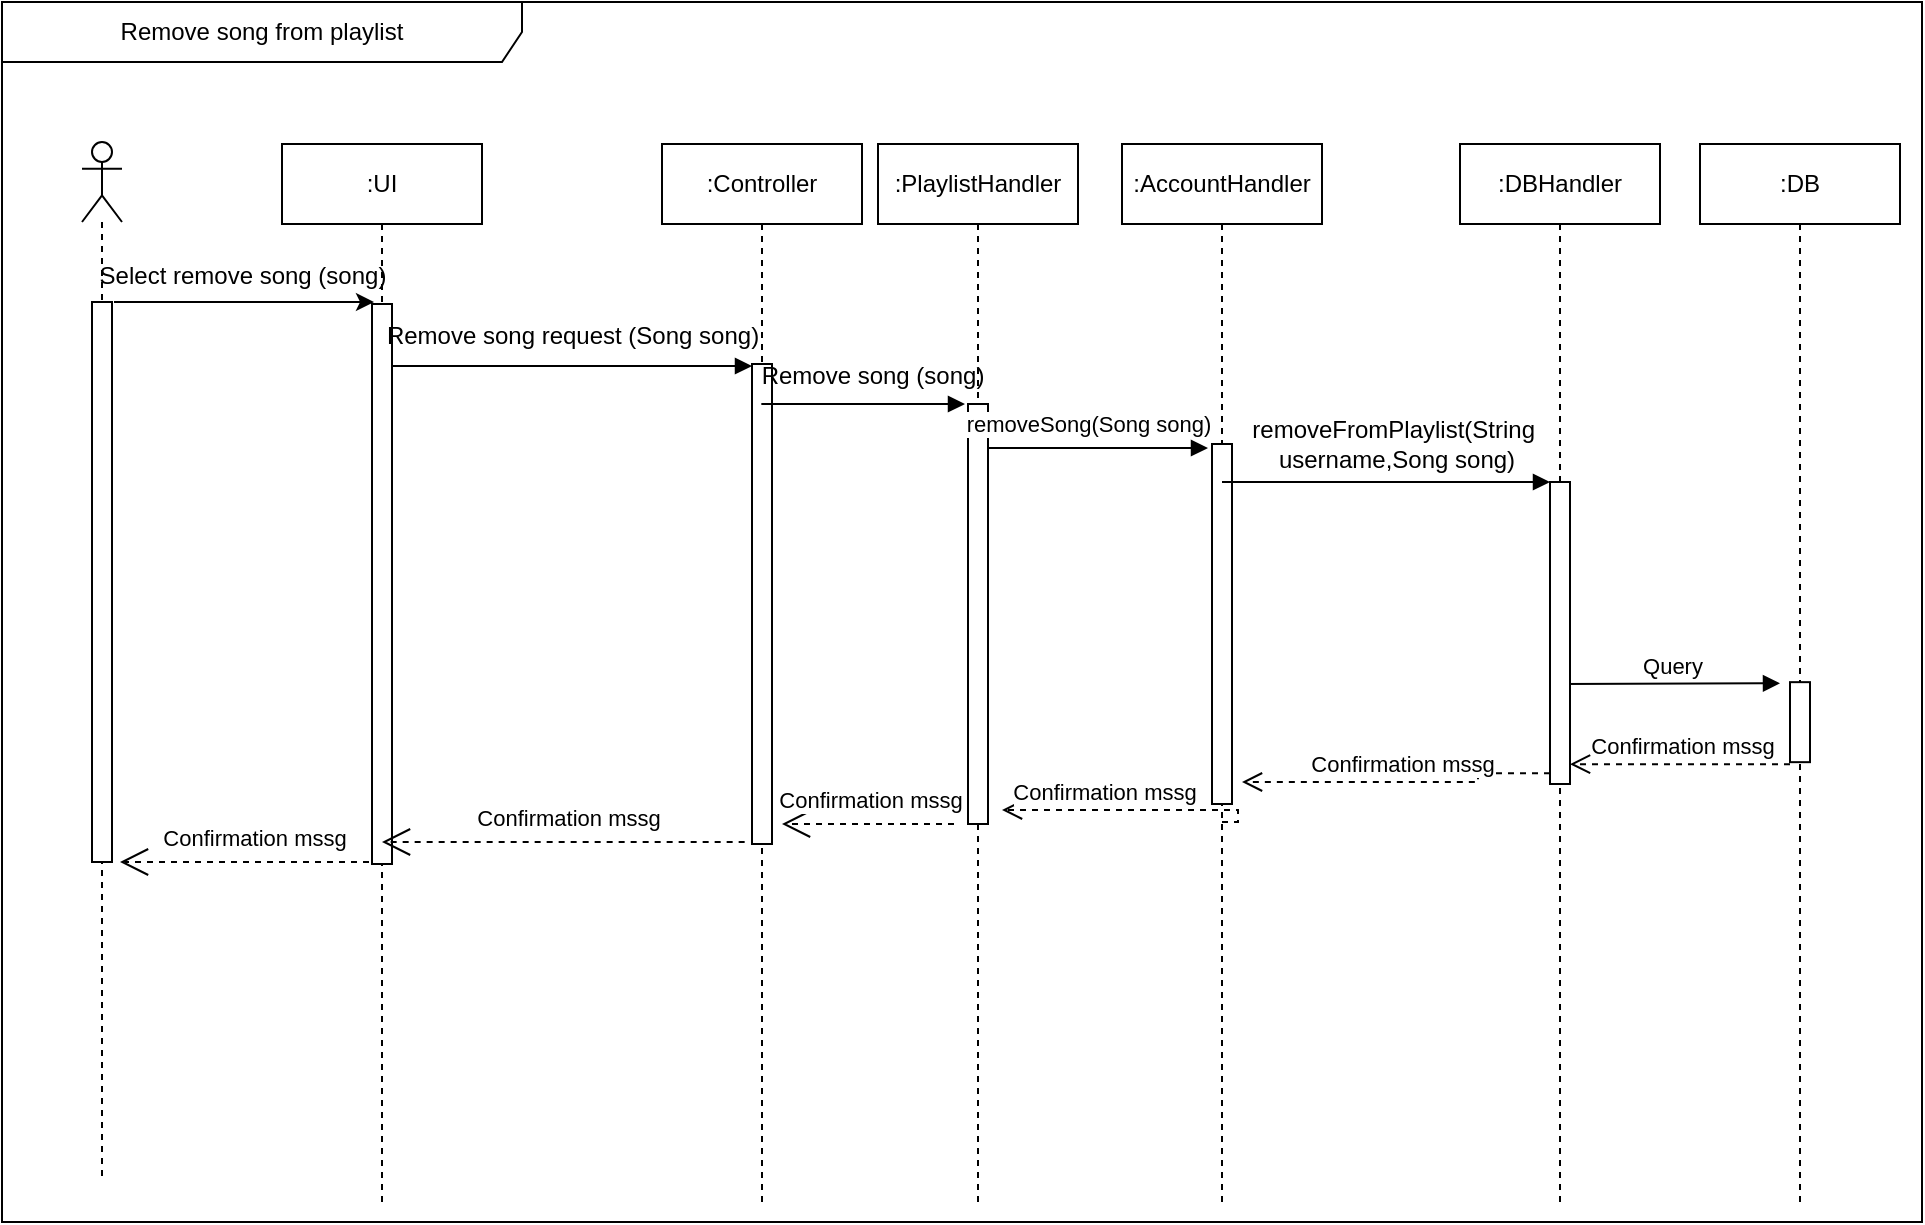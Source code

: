 <mxfile version="24.7.17">
  <diagram name="Page-1" id="2YBvvXClWsGukQMizWep">
    <mxGraphModel dx="1195" dy="703" grid="1" gridSize="10" guides="1" tooltips="1" connect="1" arrows="1" fold="1" page="1" pageScale="1" pageWidth="850" pageHeight="1100" math="0" shadow="0">
      <root>
        <mxCell id="0" />
        <mxCell id="1" parent="0" />
        <mxCell id="aM9ryv3xv72pqoxQDRHE-1" value=":DBHandler" style="shape=umlLifeline;perimeter=lifelinePerimeter;whiteSpace=wrap;html=1;container=0;dropTarget=0;collapsible=0;recursiveResize=0;outlineConnect=0;portConstraint=eastwest;newEdgeStyle={&quot;edgeStyle&quot;:&quot;elbowEdgeStyle&quot;,&quot;elbow&quot;:&quot;vertical&quot;,&quot;curved&quot;:0,&quot;rounded&quot;:0};" parent="1" vertex="1">
          <mxGeometry x="749" y="121" width="100" height="529" as="geometry" />
        </mxCell>
        <mxCell id="2SM_bckRGzznBgXp0BpI-1" value="Remove song from playlist" style="shape=umlFrame;whiteSpace=wrap;html=1;pointerEvents=0;width=260;height=30;" vertex="1" parent="1">
          <mxGeometry x="20" y="50" width="960" height="610" as="geometry" />
        </mxCell>
        <mxCell id="2SM_bckRGzznBgXp0BpI-3" value=":PlaylistHandler" style="shape=umlLifeline;perimeter=lifelinePerimeter;whiteSpace=wrap;html=1;container=0;dropTarget=0;collapsible=0;recursiveResize=0;outlineConnect=0;portConstraint=eastwest;newEdgeStyle={&quot;edgeStyle&quot;:&quot;elbowEdgeStyle&quot;,&quot;elbow&quot;:&quot;vertical&quot;,&quot;curved&quot;:0,&quot;rounded&quot;:0};" vertex="1" parent="1">
          <mxGeometry x="458" y="121" width="100" height="529" as="geometry" />
        </mxCell>
        <mxCell id="2SM_bckRGzznBgXp0BpI-4" value="" style="html=1;points=[];perimeter=orthogonalPerimeter;outlineConnect=0;targetShapes=umlLifeline;portConstraint=eastwest;newEdgeStyle={&quot;edgeStyle&quot;:&quot;elbowEdgeStyle&quot;,&quot;elbow&quot;:&quot;vertical&quot;,&quot;curved&quot;:0,&quot;rounded&quot;:0};" vertex="1" parent="2SM_bckRGzznBgXp0BpI-3">
          <mxGeometry x="45" y="130" width="10" height="210" as="geometry" />
        </mxCell>
        <mxCell id="2SM_bckRGzznBgXp0BpI-7" value=":AccountHandler" style="shape=umlLifeline;perimeter=lifelinePerimeter;whiteSpace=wrap;html=1;container=0;dropTarget=0;collapsible=0;recursiveResize=0;outlineConnect=0;portConstraint=eastwest;newEdgeStyle={&quot;edgeStyle&quot;:&quot;elbowEdgeStyle&quot;,&quot;elbow&quot;:&quot;vertical&quot;,&quot;curved&quot;:0,&quot;rounded&quot;:0};" vertex="1" parent="1">
          <mxGeometry x="580" y="121" width="100" height="529" as="geometry" />
        </mxCell>
        <mxCell id="2SM_bckRGzznBgXp0BpI-8" value="" style="html=1;points=[];perimeter=orthogonalPerimeter;outlineConnect=0;targetShapes=umlLifeline;portConstraint=eastwest;newEdgeStyle={&quot;edgeStyle&quot;:&quot;elbowEdgeStyle&quot;,&quot;elbow&quot;:&quot;vertical&quot;,&quot;curved&quot;:0,&quot;rounded&quot;:0};" vertex="1" parent="2SM_bckRGzznBgXp0BpI-7">
          <mxGeometry x="45" y="150" width="10" height="180" as="geometry" />
        </mxCell>
        <mxCell id="2SM_bckRGzznBgXp0BpI-9" value="removeSong(Song song)" style="html=1;verticalAlign=bottom;endArrow=block;edgeStyle=elbowEdgeStyle;elbow=vertical;curved=0;rounded=0;" edge="1" parent="1">
          <mxGeometry x="-0.091" y="3" relative="1" as="geometry">
            <mxPoint x="513" y="273" as="sourcePoint" />
            <Array as="points">
              <mxPoint x="612" y="273" />
              <mxPoint x="572" y="263" />
            </Array>
            <mxPoint x="623" y="273" as="targetPoint" />
            <mxPoint as="offset" />
          </mxGeometry>
        </mxCell>
        <mxCell id="2SM_bckRGzznBgXp0BpI-15" value="" style="shape=umlLifeline;perimeter=lifelinePerimeter;whiteSpace=wrap;html=1;container=1;dropTarget=0;collapsible=0;recursiveResize=0;outlineConnect=0;portConstraint=eastwest;newEdgeStyle={&quot;curved&quot;:0,&quot;rounded&quot;:0};participant=umlActor;" vertex="1" parent="1">
          <mxGeometry x="60" y="120" width="20" height="520" as="geometry" />
        </mxCell>
        <mxCell id="2SM_bckRGzznBgXp0BpI-16" value="" style="html=1;points=[[0,0,0,0,5],[0,1,0,0,-5],[1,0,0,0,5],[1,1,0,0,-5]];perimeter=orthogonalPerimeter;outlineConnect=0;targetShapes=umlLifeline;portConstraint=eastwest;newEdgeStyle={&quot;curved&quot;:0,&quot;rounded&quot;:0};" vertex="1" parent="2SM_bckRGzznBgXp0BpI-15">
          <mxGeometry x="5" y="80" width="10" height="280" as="geometry" />
        </mxCell>
        <mxCell id="2SM_bckRGzznBgXp0BpI-18" value=":Controller" style="shape=umlLifeline;perimeter=lifelinePerimeter;whiteSpace=wrap;html=1;container=0;dropTarget=0;collapsible=0;recursiveResize=0;outlineConnect=0;portConstraint=eastwest;newEdgeStyle={&quot;edgeStyle&quot;:&quot;elbowEdgeStyle&quot;,&quot;elbow&quot;:&quot;vertical&quot;,&quot;curved&quot;:0,&quot;rounded&quot;:0};" vertex="1" parent="1">
          <mxGeometry x="350" y="121" width="100" height="529" as="geometry" />
        </mxCell>
        <mxCell id="2SM_bckRGzznBgXp0BpI-19" value="" style="html=1;points=[];perimeter=orthogonalPerimeter;outlineConnect=0;targetShapes=umlLifeline;portConstraint=eastwest;newEdgeStyle={&quot;edgeStyle&quot;:&quot;elbowEdgeStyle&quot;,&quot;elbow&quot;:&quot;vertical&quot;,&quot;curved&quot;:0,&quot;rounded&quot;:0};" vertex="1" parent="2SM_bckRGzznBgXp0BpI-18">
          <mxGeometry x="45" y="110" width="10" height="240" as="geometry" />
        </mxCell>
        <mxCell id="2SM_bckRGzznBgXp0BpI-21" value="" style="html=1;verticalAlign=bottom;endArrow=block;edgeStyle=elbowEdgeStyle;elbow=vertical;curved=0;rounded=0;" edge="1" parent="1">
          <mxGeometry relative="1" as="geometry">
            <mxPoint x="399.667" y="251" as="sourcePoint" />
            <Array as="points">
              <mxPoint x="411.5" y="251" />
              <mxPoint x="611.5" y="241" />
            </Array>
            <mxPoint x="501.5" y="251" as="targetPoint" />
          </mxGeometry>
        </mxCell>
        <mxCell id="2SM_bckRGzznBgXp0BpI-28" value="" style="endArrow=classic;html=1;rounded=0;" edge="1" parent="1">
          <mxGeometry width="50" height="50" relative="1" as="geometry">
            <mxPoint x="76" y="199.997" as="sourcePoint" />
            <mxPoint x="206" y="200" as="targetPoint" />
          </mxGeometry>
        </mxCell>
        <mxCell id="2SM_bckRGzznBgXp0BpI-29" value="Select remove song (song)" style="text;html=1;align=center;verticalAlign=middle;resizable=0;points=[];autosize=1;strokeColor=none;fillColor=none;" vertex="1" parent="1">
          <mxGeometry x="55" y="172" width="170" height="30" as="geometry" />
        </mxCell>
        <mxCell id="2SM_bckRGzznBgXp0BpI-32" value="" style="endArrow=classic;html=1;rounded=0;" edge="1" parent="1" source="aM9ryv3xv72pqoxQDRHE-2" target="aM9ryv3xv72pqoxQDRHE-1">
          <mxGeometry width="50" height="50" relative="1" as="geometry">
            <mxPoint x="474.997" y="382" as="sourcePoint" />
            <mxPoint x="615.33" y="382" as="targetPoint" />
          </mxGeometry>
        </mxCell>
        <mxCell id="2SM_bckRGzznBgXp0BpI-34" value=":DB" style="shape=umlLifeline;perimeter=lifelinePerimeter;whiteSpace=wrap;html=1;container=0;dropTarget=0;collapsible=0;recursiveResize=0;outlineConnect=0;portConstraint=eastwest;newEdgeStyle={&quot;edgeStyle&quot;:&quot;elbowEdgeStyle&quot;,&quot;elbow&quot;:&quot;vertical&quot;,&quot;curved&quot;:0,&quot;rounded&quot;:0};" vertex="1" parent="1">
          <mxGeometry x="869" y="121" width="100" height="529" as="geometry" />
        </mxCell>
        <mxCell id="2SM_bckRGzznBgXp0BpI-12" value="Confirmation mssg" style="html=1;verticalAlign=bottom;endArrow=open;dashed=1;endSize=8;edgeStyle=elbowEdgeStyle;elbow=horizontal;curved=0;rounded=0;" edge="1" parent="2SM_bckRGzznBgXp0BpI-34">
          <mxGeometry x="-0.006" relative="1" as="geometry">
            <mxPoint x="-65" y="310.08" as="targetPoint" />
            <Array as="points" />
            <mxPoint x="45" y="310.08" as="sourcePoint" />
            <mxPoint as="offset" />
          </mxGeometry>
        </mxCell>
        <mxCell id="2SM_bckRGzznBgXp0BpI-35" value="" style="html=1;points=[];perimeter=orthogonalPerimeter;outlineConnect=0;targetShapes=umlLifeline;portConstraint=eastwest;newEdgeStyle={&quot;edgeStyle&quot;:&quot;elbowEdgeStyle&quot;,&quot;elbow&quot;:&quot;vertical&quot;,&quot;curved&quot;:0,&quot;rounded&quot;:0};" vertex="1" parent="2SM_bckRGzznBgXp0BpI-34">
          <mxGeometry x="45" y="269.08" width="10" height="40" as="geometry" />
        </mxCell>
        <mxCell id="2SM_bckRGzznBgXp0BpI-36" value="Query" style="html=1;verticalAlign=bottom;endArrow=block;edgeStyle=elbowEdgeStyle;elbow=vertical;curved=0;rounded=0;exitX=0.6;exitY=0.669;exitDx=0;exitDy=0;exitPerimeter=0;" edge="1" parent="2SM_bckRGzznBgXp0BpI-34" source="aM9ryv3xv72pqoxQDRHE-2">
          <mxGeometry relative="1" as="geometry">
            <mxPoint x="-60" y="270.08" as="sourcePoint" />
            <Array as="points">
              <mxPoint x="5" y="269.66" />
              <mxPoint x="-35" y="259.66" />
            </Array>
            <mxPoint x="40" y="270.08" as="targetPoint" />
            <mxPoint as="offset" />
          </mxGeometry>
        </mxCell>
        <mxCell id="2SM_bckRGzznBgXp0BpI-37" value="Confirmation mssg" style="html=1;verticalAlign=bottom;endArrow=open;dashed=1;endSize=8;edgeStyle=elbowEdgeStyle;elbow=horizontal;curved=0;rounded=0;" edge="1" parent="1" source="aM9ryv3xv72pqoxQDRHE-2">
          <mxGeometry x="-0.006" relative="1" as="geometry">
            <mxPoint x="640" y="440" as="targetPoint" />
            <Array as="points">
              <mxPoint x="758" y="435.58" />
            </Array>
            <mxPoint x="833" y="435.58" as="sourcePoint" />
            <mxPoint as="offset" />
          </mxGeometry>
        </mxCell>
        <mxCell id="2SM_bckRGzznBgXp0BpI-40" value="Confirmation mssg" style="endArrow=open;endSize=12;dashed=1;html=1;rounded=0;" edge="1" parent="1">
          <mxGeometry x="-0.027" y="-12" width="160" relative="1" as="geometry">
            <mxPoint x="496" y="461" as="sourcePoint" />
            <mxPoint x="410" y="461" as="targetPoint" />
            <mxPoint as="offset" />
          </mxGeometry>
        </mxCell>
        <mxCell id="2SM_bckRGzznBgXp0BpI-42" value="Confirmation mssg" style="endArrow=open;endSize=12;dashed=1;html=1;rounded=0;" edge="1" parent="1" source="2SM_bckRGzznBgXp0BpI-48">
          <mxGeometry x="-0.027" y="-12" width="160" relative="1" as="geometry">
            <mxPoint x="160" y="480" as="sourcePoint" />
            <mxPoint x="79" y="480" as="targetPoint" />
            <mxPoint as="offset" />
          </mxGeometry>
        </mxCell>
        <mxCell id="aM9ryv3xv72pqoxQDRHE-2" value="" style="html=1;points=[];perimeter=orthogonalPerimeter;outlineConnect=0;targetShapes=umlLifeline;portConstraint=eastwest;newEdgeStyle={&quot;edgeStyle&quot;:&quot;elbowEdgeStyle&quot;,&quot;elbow&quot;:&quot;vertical&quot;,&quot;curved&quot;:0,&quot;rounded&quot;:0};" parent="1" vertex="1">
          <mxGeometry x="794" y="290" width="10" height="151" as="geometry" />
        </mxCell>
        <mxCell id="2SM_bckRGzznBgXp0BpI-48" value=":UI" style="shape=umlLifeline;perimeter=lifelinePerimeter;whiteSpace=wrap;html=1;container=0;dropTarget=0;collapsible=0;recursiveResize=0;outlineConnect=0;portConstraint=eastwest;newEdgeStyle={&quot;edgeStyle&quot;:&quot;elbowEdgeStyle&quot;,&quot;elbow&quot;:&quot;vertical&quot;,&quot;curved&quot;:0,&quot;rounded&quot;:0};" vertex="1" parent="1">
          <mxGeometry x="160" y="121" width="100" height="529" as="geometry" />
        </mxCell>
        <mxCell id="2SM_bckRGzznBgXp0BpI-49" value="" style="html=1;points=[];perimeter=orthogonalPerimeter;outlineConnect=0;targetShapes=umlLifeline;portConstraint=eastwest;newEdgeStyle={&quot;edgeStyle&quot;:&quot;elbowEdgeStyle&quot;,&quot;elbow&quot;:&quot;vertical&quot;,&quot;curved&quot;:0,&quot;rounded&quot;:0};" vertex="1" parent="2SM_bckRGzznBgXp0BpI-48">
          <mxGeometry x="45" y="80" width="10" height="280" as="geometry" />
        </mxCell>
        <mxCell id="2SM_bckRGzznBgXp0BpI-50" value="Remove song (song)" style="text;html=1;align=center;verticalAlign=middle;resizable=0;points=[];autosize=1;strokeColor=none;fillColor=none;" vertex="1" parent="1">
          <mxGeometry x="390" y="222" width="130" height="30" as="geometry" />
        </mxCell>
        <mxCell id="2SM_bckRGzznBgXp0BpI-52" value="" style="html=1;verticalAlign=bottom;endArrow=block;edgeStyle=elbowEdgeStyle;elbow=vertical;curved=0;rounded=0;" edge="1" parent="1">
          <mxGeometry relative="1" as="geometry">
            <mxPoint x="215" y="212" as="sourcePoint" />
            <Array as="points">
              <mxPoint x="390" y="232" />
              <mxPoint x="490" y="202" />
            </Array>
            <mxPoint x="395" y="232" as="targetPoint" />
          </mxGeometry>
        </mxCell>
        <mxCell id="2SM_bckRGzznBgXp0BpI-53" value="Remove song request (Song song)" style="text;html=1;align=center;verticalAlign=middle;resizable=0;points=[];autosize=1;strokeColor=none;fillColor=none;" vertex="1" parent="1">
          <mxGeometry x="200" y="202" width="210" height="30" as="geometry" />
        </mxCell>
        <mxCell id="2SM_bckRGzznBgXp0BpI-55" value="Confirmation mssg" style="endArrow=open;endSize=12;dashed=1;html=1;rounded=0;" edge="1" parent="1">
          <mxGeometry x="-0.026" y="-12" width="160" relative="1" as="geometry">
            <mxPoint x="391.33" y="470" as="sourcePoint" />
            <mxPoint x="209.997" y="470" as="targetPoint" />
            <mxPoint as="offset" />
          </mxGeometry>
        </mxCell>
        <mxCell id="2SM_bckRGzznBgXp0BpI-59" value="" style="html=1;verticalAlign=bottom;endArrow=block;edgeStyle=elbowEdgeStyle;elbow=vertical;curved=0;rounded=0;" edge="1" parent="1" source="2SM_bckRGzznBgXp0BpI-7">
          <mxGeometry x="0.111" y="5" relative="1" as="geometry">
            <mxPoint x="680" y="290" as="sourcePoint" />
            <Array as="points">
              <mxPoint x="783" y="290" />
              <mxPoint x="743" y="280" />
            </Array>
            <mxPoint x="794" y="290" as="targetPoint" />
            <mxPoint as="offset" />
          </mxGeometry>
        </mxCell>
        <mxCell id="2SM_bckRGzznBgXp0BpI-60" value="removeFromPlaylist(String&amp;nbsp;&lt;div&gt;username,&lt;span style=&quot;background-color: initial;&quot;&gt;Song song)&lt;/span&gt;&lt;/div&gt;" style="text;html=1;align=center;verticalAlign=middle;resizable=0;points=[];autosize=1;strokeColor=none;fillColor=none;" vertex="1" parent="1">
          <mxGeometry x="632" y="251" width="170" height="40" as="geometry" />
        </mxCell>
        <mxCell id="2SM_bckRGzznBgXp0BpI-61" value="Confirmation mssg" style="html=1;verticalAlign=bottom;endArrow=open;dashed=1;endSize=8;edgeStyle=elbowEdgeStyle;elbow=horizontal;curved=0;rounded=0;" edge="1" parent="1">
          <mxGeometry x="0.237" relative="1" as="geometry">
            <mxPoint x="520" y="454" as="targetPoint" />
            <Array as="points">
              <mxPoint x="638" y="449.58" />
            </Array>
            <mxPoint x="630" y="460" as="sourcePoint" />
            <mxPoint as="offset" />
          </mxGeometry>
        </mxCell>
      </root>
    </mxGraphModel>
  </diagram>
</mxfile>

